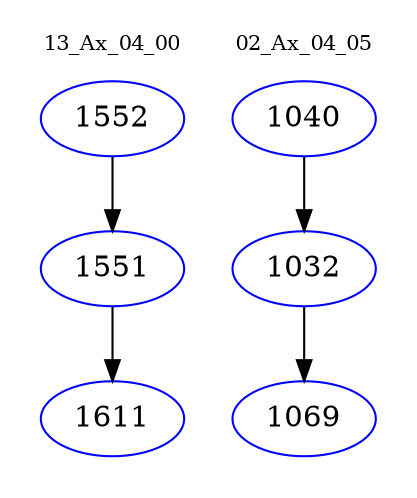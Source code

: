 digraph{
subgraph cluster_0 {
color = white
label = "13_Ax_04_00";
fontsize=10;
T0_1552 [label="1552", color="blue"]
T0_1552 -> T0_1551 [color="black"]
T0_1551 [label="1551", color="blue"]
T0_1551 -> T0_1611 [color="black"]
T0_1611 [label="1611", color="blue"]
}
subgraph cluster_1 {
color = white
label = "02_Ax_04_05";
fontsize=10;
T1_1040 [label="1040", color="blue"]
T1_1040 -> T1_1032 [color="black"]
T1_1032 [label="1032", color="blue"]
T1_1032 -> T1_1069 [color="black"]
T1_1069 [label="1069", color="blue"]
}
}
